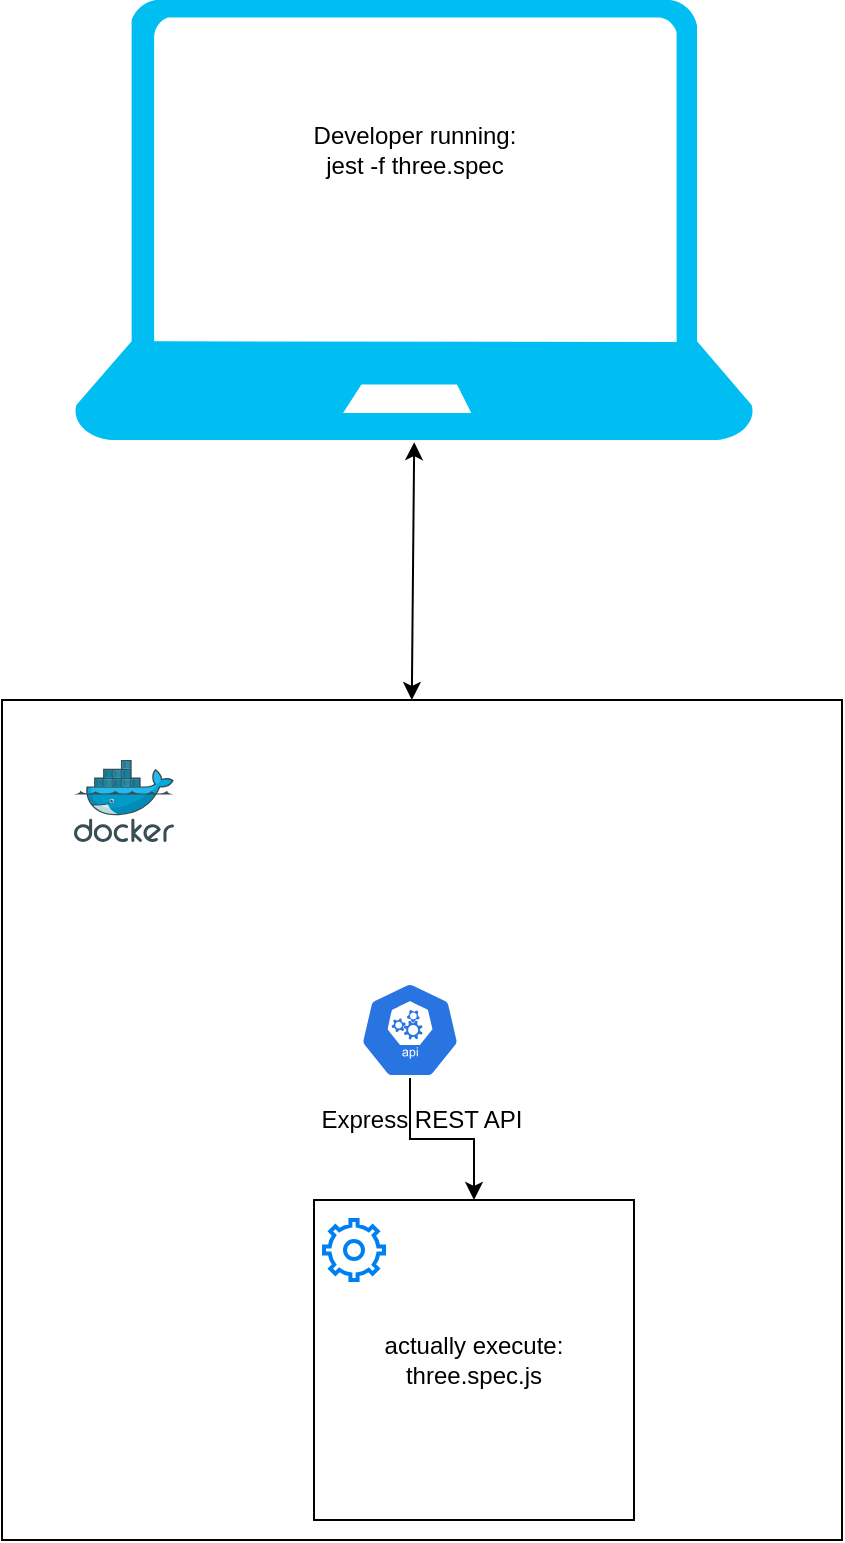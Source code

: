 <mxfile version="13.6.9"><diagram id="tKr5Pz2izl3ci2bWp6uc" name="Page-1"><mxGraphModel dx="2066" dy="1074" grid="1" gridSize="10" guides="1" tooltips="1" connect="1" arrows="1" fold="1" page="1" pageScale="1" pageWidth="850" pageHeight="1100" math="0" shadow="0"><root><mxCell id="0"/><mxCell id="1" parent="0"/><mxCell id="xrP0BDKX_c-2hoI4IgPF-3" value="" style="verticalLabelPosition=bottom;html=1;verticalAlign=top;align=center;strokeColor=none;fillColor=#00BEF2;shape=mxgraph.azure.laptop;pointerEvents=1;" vertex="1" parent="1"><mxGeometry x="270" y="30" width="340" height="220" as="geometry"/></mxCell><mxCell id="xrP0BDKX_c-2hoI4IgPF-4" value="Developer running:&lt;br&gt;jest -f three.spec" style="text;html=1;align=center;verticalAlign=middle;resizable=0;points=[];autosize=1;" vertex="1" parent="1"><mxGeometry x="380" y="90" width="120" height="30" as="geometry"/></mxCell><mxCell id="xrP0BDKX_c-2hoI4IgPF-2" value="Express REST API" style="whiteSpace=wrap;html=1;aspect=fixed;" vertex="1" parent="1"><mxGeometry x="234" y="380" width="420" height="420" as="geometry"/></mxCell><mxCell id="xrP0BDKX_c-2hoI4IgPF-1" value="" style="aspect=fixed;html=1;points=[];align=center;image;fontSize=12;image=img/lib/mscae/Docker.svg;" vertex="1" parent="1"><mxGeometry x="270" y="410" width="50" height="41" as="geometry"/></mxCell><mxCell id="xrP0BDKX_c-2hoI4IgPF-8" value="&lt;span&gt;actually execute:&lt;/span&gt;&lt;br&gt;&lt;span&gt;three.spec.js&lt;/span&gt;" style="whiteSpace=wrap;html=1;aspect=fixed;" vertex="1" parent="1"><mxGeometry x="390" y="630" width="160" height="160" as="geometry"/></mxCell><mxCell id="xrP0BDKX_c-2hoI4IgPF-10" value="" style="endArrow=classic;startArrow=classic;html=1;entryX=0.445;entryY=0;entryDx=0;entryDy=0;entryPerimeter=0;exitX=0.465;exitY=1.005;exitDx=0;exitDy=0;exitPerimeter=0;" edge="1" parent="1"><mxGeometry width="50" height="50" relative="1" as="geometry"><mxPoint x="440.1" y="251.1" as="sourcePoint"/><mxPoint x="438.9" y="380" as="targetPoint"/></mxGeometry></mxCell><mxCell id="xrP0BDKX_c-2hoI4IgPF-14" style="edgeStyle=orthogonalEdgeStyle;rounded=0;orthogonalLoop=1;jettySize=auto;html=1;" edge="1" parent="1" source="xrP0BDKX_c-2hoI4IgPF-12" target="xrP0BDKX_c-2hoI4IgPF-8"><mxGeometry relative="1" as="geometry"/></mxCell><mxCell id="xrP0BDKX_c-2hoI4IgPF-12" value="" style="html=1;dashed=0;whitespace=wrap;fillColor=#2875E2;strokeColor=#ffffff;points=[[0.005,0.63,0],[0.1,0.2,0],[0.9,0.2,0],[0.5,0,0],[0.995,0.63,0],[0.72,0.99,0],[0.5,1,0],[0.28,0.99,0]];shape=mxgraph.kubernetes.icon;prIcon=api" vertex="1" parent="1"><mxGeometry x="413" y="521" width="50" height="48" as="geometry"/></mxCell><mxCell id="xrP0BDKX_c-2hoI4IgPF-13" value="" style="html=1;verticalLabelPosition=bottom;align=center;labelBackgroundColor=#ffffff;verticalAlign=top;strokeWidth=2;strokeColor=#0080F0;shadow=0;dashed=0;shape=mxgraph.ios7.icons.settings;" vertex="1" parent="1"><mxGeometry x="395" y="640" width="30" height="30" as="geometry"/></mxCell></root></mxGraphModel></diagram></mxfile>